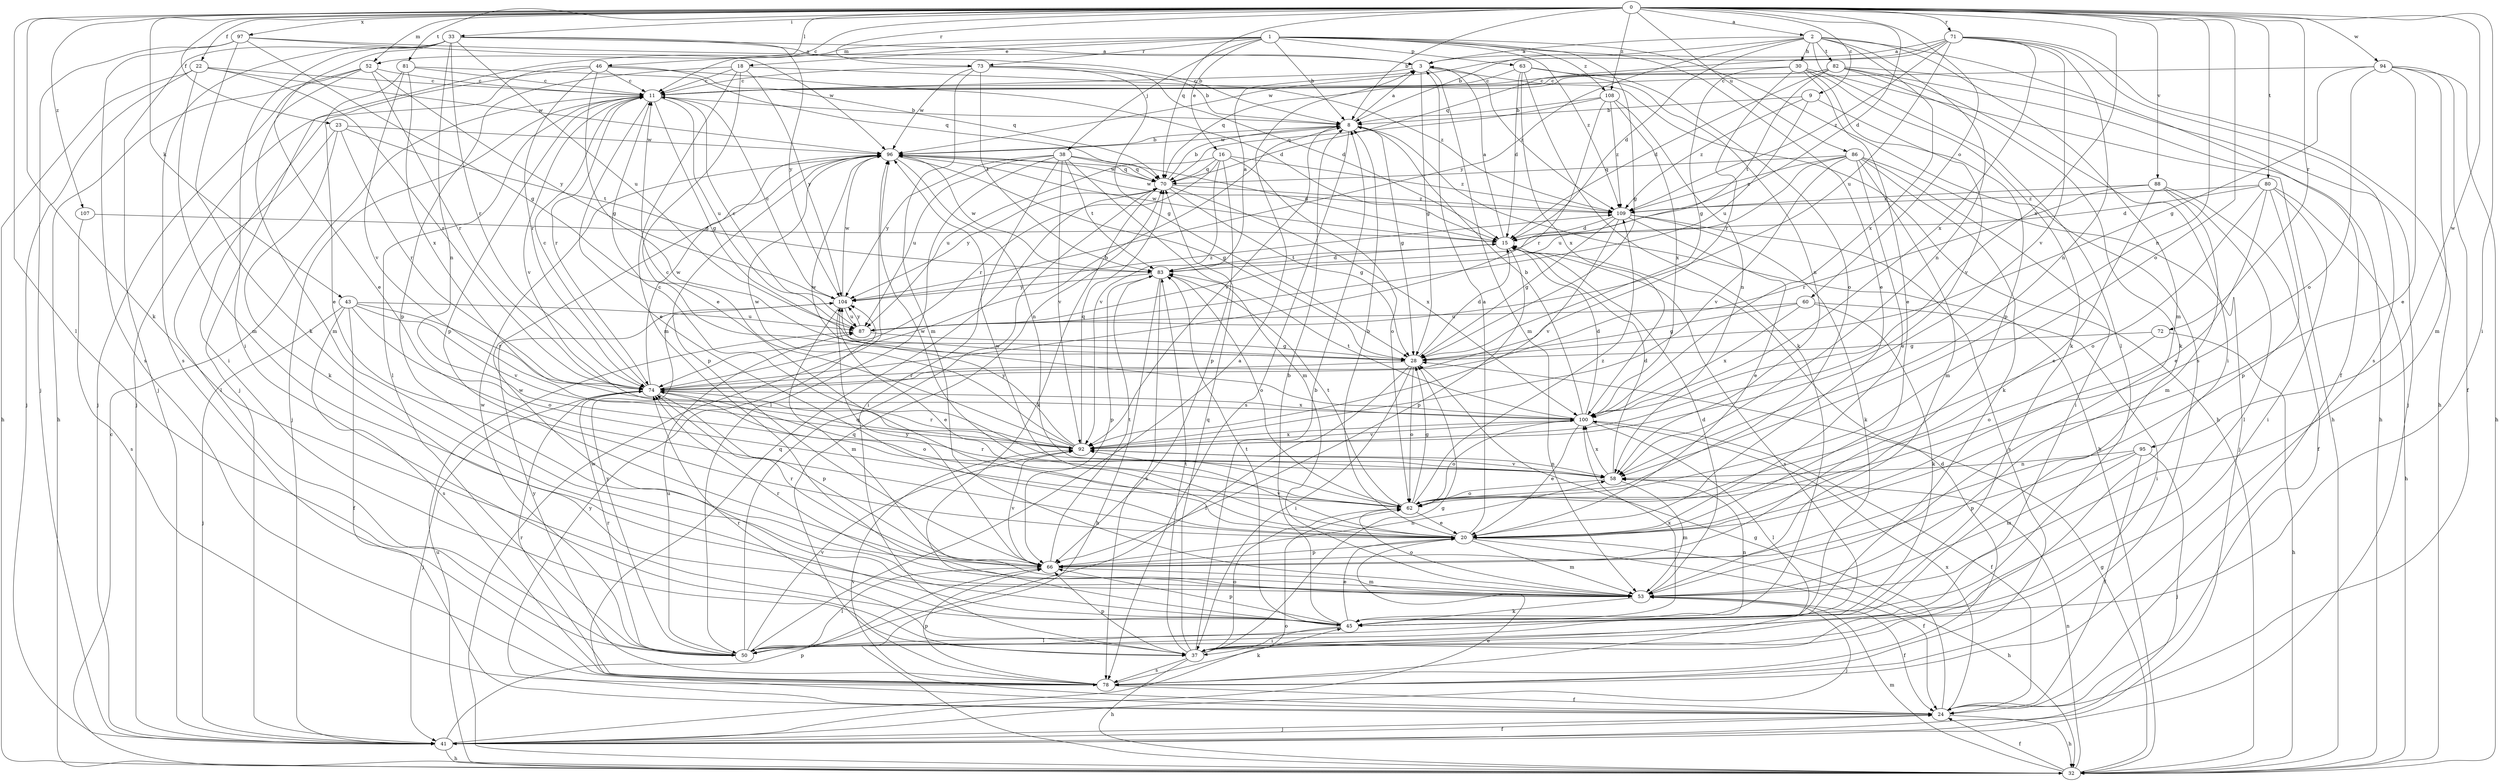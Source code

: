strict digraph  {
0;
1;
2;
3;
8;
9;
11;
15;
16;
18;
20;
22;
23;
24;
28;
30;
32;
33;
37;
38;
41;
43;
45;
46;
50;
52;
53;
58;
60;
62;
63;
66;
70;
71;
72;
73;
74;
78;
80;
81;
82;
83;
86;
87;
88;
92;
94;
95;
96;
97;
100;
104;
107;
108;
109;
0 -> 2  [label=a];
0 -> 8  [label=b];
0 -> 9  [label=c];
0 -> 11  [label=c];
0 -> 15  [label=d];
0 -> 22  [label=f];
0 -> 23  [label=f];
0 -> 33  [label=i];
0 -> 37  [label=i];
0 -> 43  [label=k];
0 -> 45  [label=k];
0 -> 46  [label=l];
0 -> 50  [label=l];
0 -> 52  [label=m];
0 -> 58  [label=n];
0 -> 60  [label=o];
0 -> 62  [label=o];
0 -> 70  [label=q];
0 -> 71  [label=r];
0 -> 72  [label=r];
0 -> 73  [label=r];
0 -> 80  [label=t];
0 -> 81  [label=t];
0 -> 86  [label=u];
0 -> 88  [label=v];
0 -> 94  [label=w];
0 -> 95  [label=w];
0 -> 97  [label=x];
0 -> 100  [label=x];
0 -> 107  [label=z];
0 -> 108  [label=z];
1 -> 8  [label=b];
1 -> 16  [label=e];
1 -> 18  [label=e];
1 -> 20  [label=e];
1 -> 28  [label=g];
1 -> 38  [label=j];
1 -> 41  [label=j];
1 -> 52  [label=m];
1 -> 63  [label=p];
1 -> 73  [label=r];
1 -> 78  [label=s];
1 -> 108  [label=z];
1 -> 109  [label=z];
2 -> 3  [label=a];
2 -> 8  [label=b];
2 -> 15  [label=d];
2 -> 24  [label=f];
2 -> 30  [label=h];
2 -> 50  [label=l];
2 -> 53  [label=m];
2 -> 58  [label=n];
2 -> 82  [label=t];
2 -> 100  [label=x];
2 -> 104  [label=y];
3 -> 11  [label=c];
3 -> 28  [label=g];
3 -> 32  [label=h];
3 -> 53  [label=m];
3 -> 109  [label=z];
8 -> 3  [label=a];
8 -> 28  [label=g];
8 -> 78  [label=s];
8 -> 92  [label=v];
8 -> 96  [label=w];
9 -> 8  [label=b];
9 -> 87  [label=u];
9 -> 92  [label=v];
9 -> 109  [label=z];
11 -> 8  [label=b];
11 -> 20  [label=e];
11 -> 28  [label=g];
11 -> 41  [label=j];
11 -> 50  [label=l];
11 -> 66  [label=p];
11 -> 74  [label=r];
11 -> 87  [label=u];
11 -> 92  [label=v];
15 -> 3  [label=a];
15 -> 66  [label=p];
15 -> 78  [label=s];
15 -> 83  [label=t];
15 -> 96  [label=w];
16 -> 62  [label=o];
16 -> 66  [label=p];
16 -> 70  [label=q];
16 -> 74  [label=r];
16 -> 87  [label=u];
16 -> 92  [label=v];
16 -> 109  [label=z];
18 -> 11  [label=c];
18 -> 20  [label=e];
18 -> 53  [label=m];
18 -> 66  [label=p];
18 -> 104  [label=y];
18 -> 109  [label=z];
20 -> 3  [label=a];
20 -> 8  [label=b];
20 -> 24  [label=f];
20 -> 32  [label=h];
20 -> 53  [label=m];
20 -> 66  [label=p];
20 -> 92  [label=v];
20 -> 96  [label=w];
22 -> 11  [label=c];
22 -> 32  [label=h];
22 -> 41  [label=j];
22 -> 53  [label=m];
22 -> 74  [label=r];
22 -> 96  [label=w];
23 -> 45  [label=k];
23 -> 50  [label=l];
23 -> 74  [label=r];
23 -> 83  [label=t];
23 -> 96  [label=w];
24 -> 28  [label=g];
24 -> 32  [label=h];
24 -> 41  [label=j];
24 -> 70  [label=q];
24 -> 92  [label=v];
24 -> 100  [label=x];
24 -> 104  [label=y];
28 -> 15  [label=d];
28 -> 37  [label=i];
28 -> 50  [label=l];
28 -> 62  [label=o];
28 -> 74  [label=r];
30 -> 11  [label=c];
30 -> 20  [label=e];
30 -> 28  [label=g];
30 -> 32  [label=h];
30 -> 45  [label=k];
30 -> 66  [label=p];
30 -> 74  [label=r];
32 -> 8  [label=b];
32 -> 11  [label=c];
32 -> 24  [label=f];
32 -> 28  [label=g];
32 -> 53  [label=m];
32 -> 58  [label=n];
32 -> 87  [label=u];
32 -> 96  [label=w];
33 -> 3  [label=a];
33 -> 8  [label=b];
33 -> 20  [label=e];
33 -> 37  [label=i];
33 -> 41  [label=j];
33 -> 58  [label=n];
33 -> 74  [label=r];
33 -> 78  [label=s];
33 -> 87  [label=u];
33 -> 104  [label=y];
37 -> 8  [label=b];
37 -> 28  [label=g];
37 -> 32  [label=h];
37 -> 62  [label=o];
37 -> 66  [label=p];
37 -> 70  [label=q];
37 -> 74  [label=r];
37 -> 78  [label=s];
37 -> 83  [label=t];
38 -> 15  [label=d];
38 -> 37  [label=i];
38 -> 50  [label=l];
38 -> 53  [label=m];
38 -> 70  [label=q];
38 -> 83  [label=t];
38 -> 87  [label=u];
38 -> 92  [label=v];
38 -> 104  [label=y];
41 -> 20  [label=e];
41 -> 24  [label=f];
41 -> 32  [label=h];
41 -> 62  [label=o];
41 -> 66  [label=p];
43 -> 24  [label=f];
43 -> 41  [label=j];
43 -> 62  [label=o];
43 -> 74  [label=r];
43 -> 78  [label=s];
43 -> 87  [label=u];
43 -> 92  [label=v];
45 -> 8  [label=b];
45 -> 20  [label=e];
45 -> 37  [label=i];
45 -> 50  [label=l];
45 -> 58  [label=n];
45 -> 66  [label=p];
45 -> 83  [label=t];
45 -> 96  [label=w];
45 -> 100  [label=x];
46 -> 11  [label=c];
46 -> 15  [label=d];
46 -> 28  [label=g];
46 -> 37  [label=i];
46 -> 41  [label=j];
46 -> 70  [label=q];
46 -> 74  [label=r];
50 -> 3  [label=a];
50 -> 70  [label=q];
50 -> 74  [label=r];
50 -> 87  [label=u];
50 -> 92  [label=v];
50 -> 96  [label=w];
50 -> 104  [label=y];
52 -> 11  [label=c];
52 -> 32  [label=h];
52 -> 41  [label=j];
52 -> 53  [label=m];
52 -> 74  [label=r];
52 -> 104  [label=y];
53 -> 15  [label=d];
53 -> 24  [label=f];
53 -> 41  [label=j];
53 -> 45  [label=k];
53 -> 62  [label=o];
53 -> 74  [label=r];
58 -> 11  [label=c];
58 -> 15  [label=d];
58 -> 53  [label=m];
58 -> 62  [label=o];
58 -> 92  [label=v];
58 -> 100  [label=x];
60 -> 28  [label=g];
60 -> 37  [label=i];
60 -> 45  [label=k];
60 -> 87  [label=u];
60 -> 100  [label=x];
62 -> 20  [label=e];
62 -> 28  [label=g];
62 -> 74  [label=r];
62 -> 83  [label=t];
62 -> 96  [label=w];
62 -> 109  [label=z];
63 -> 11  [label=c];
63 -> 15  [label=d];
63 -> 45  [label=k];
63 -> 58  [label=n];
63 -> 62  [label=o];
63 -> 100  [label=x];
66 -> 50  [label=l];
66 -> 53  [label=m];
66 -> 58  [label=n];
66 -> 74  [label=r];
66 -> 83  [label=t];
66 -> 92  [label=v];
66 -> 104  [label=y];
70 -> 8  [label=b];
70 -> 28  [label=g];
70 -> 45  [label=k];
70 -> 96  [label=w];
70 -> 100  [label=x];
70 -> 104  [label=y];
70 -> 109  [label=z];
71 -> 3  [label=a];
71 -> 32  [label=h];
71 -> 58  [label=n];
71 -> 70  [label=q];
71 -> 78  [label=s];
71 -> 87  [label=u];
71 -> 92  [label=v];
71 -> 96  [label=w];
71 -> 100  [label=x];
71 -> 109  [label=z];
72 -> 28  [label=g];
72 -> 32  [label=h];
72 -> 62  [label=o];
73 -> 8  [label=b];
73 -> 11  [label=c];
73 -> 15  [label=d];
73 -> 28  [label=g];
73 -> 53  [label=m];
73 -> 83  [label=t];
73 -> 96  [label=w];
74 -> 8  [label=b];
74 -> 11  [label=c];
74 -> 41  [label=j];
74 -> 62  [label=o];
74 -> 66  [label=p];
74 -> 96  [label=w];
74 -> 100  [label=x];
78 -> 15  [label=d];
78 -> 24  [label=f];
78 -> 45  [label=k];
78 -> 66  [label=p];
78 -> 70  [label=q];
78 -> 74  [label=r];
78 -> 104  [label=y];
80 -> 15  [label=d];
80 -> 20  [label=e];
80 -> 32  [label=h];
80 -> 37  [label=i];
80 -> 62  [label=o];
80 -> 66  [label=p];
80 -> 109  [label=z];
81 -> 11  [label=c];
81 -> 20  [label=e];
81 -> 70  [label=q];
81 -> 92  [label=v];
81 -> 100  [label=x];
82 -> 11  [label=c];
82 -> 15  [label=d];
82 -> 32  [label=h];
82 -> 37  [label=i];
82 -> 41  [label=j];
82 -> 45  [label=k];
82 -> 70  [label=q];
82 -> 83  [label=t];
83 -> 3  [label=a];
83 -> 15  [label=d];
83 -> 32  [label=h];
83 -> 62  [label=o];
83 -> 66  [label=p];
83 -> 78  [label=s];
83 -> 96  [label=w];
83 -> 104  [label=y];
86 -> 20  [label=e];
86 -> 37  [label=i];
86 -> 41  [label=j];
86 -> 45  [label=k];
86 -> 53  [label=m];
86 -> 70  [label=q];
86 -> 87  [label=u];
86 -> 92  [label=v];
86 -> 109  [label=z];
87 -> 11  [label=c];
87 -> 28  [label=g];
87 -> 104  [label=y];
88 -> 20  [label=e];
88 -> 24  [label=f];
88 -> 50  [label=l];
88 -> 53  [label=m];
88 -> 74  [label=r];
88 -> 109  [label=z];
92 -> 11  [label=c];
92 -> 58  [label=n];
92 -> 70  [label=q];
92 -> 74  [label=r];
92 -> 96  [label=w];
92 -> 100  [label=x];
92 -> 104  [label=y];
94 -> 11  [label=c];
94 -> 20  [label=e];
94 -> 24  [label=f];
94 -> 28  [label=g];
94 -> 32  [label=h];
94 -> 53  [label=m];
94 -> 62  [label=o];
95 -> 24  [label=f];
95 -> 41  [label=j];
95 -> 53  [label=m];
95 -> 58  [label=n];
95 -> 66  [label=p];
96 -> 8  [label=b];
96 -> 28  [label=g];
96 -> 58  [label=n];
96 -> 66  [label=p];
96 -> 70  [label=q];
97 -> 3  [label=a];
97 -> 28  [label=g];
97 -> 41  [label=j];
97 -> 45  [label=k];
97 -> 78  [label=s];
97 -> 96  [label=w];
100 -> 8  [label=b];
100 -> 15  [label=d];
100 -> 20  [label=e];
100 -> 24  [label=f];
100 -> 50  [label=l];
100 -> 62  [label=o];
100 -> 83  [label=t];
100 -> 92  [label=v];
100 -> 96  [label=w];
104 -> 11  [label=c];
104 -> 20  [label=e];
104 -> 53  [label=m];
104 -> 87  [label=u];
104 -> 96  [label=w];
104 -> 109  [label=z];
107 -> 15  [label=d];
107 -> 78  [label=s];
108 -> 8  [label=b];
108 -> 58  [label=n];
108 -> 70  [label=q];
108 -> 74  [label=r];
108 -> 100  [label=x];
108 -> 109  [label=z];
109 -> 15  [label=d];
109 -> 20  [label=e];
109 -> 28  [label=g];
109 -> 45  [label=k];
109 -> 78  [label=s];
109 -> 92  [label=v];
109 -> 96  [label=w];
}
